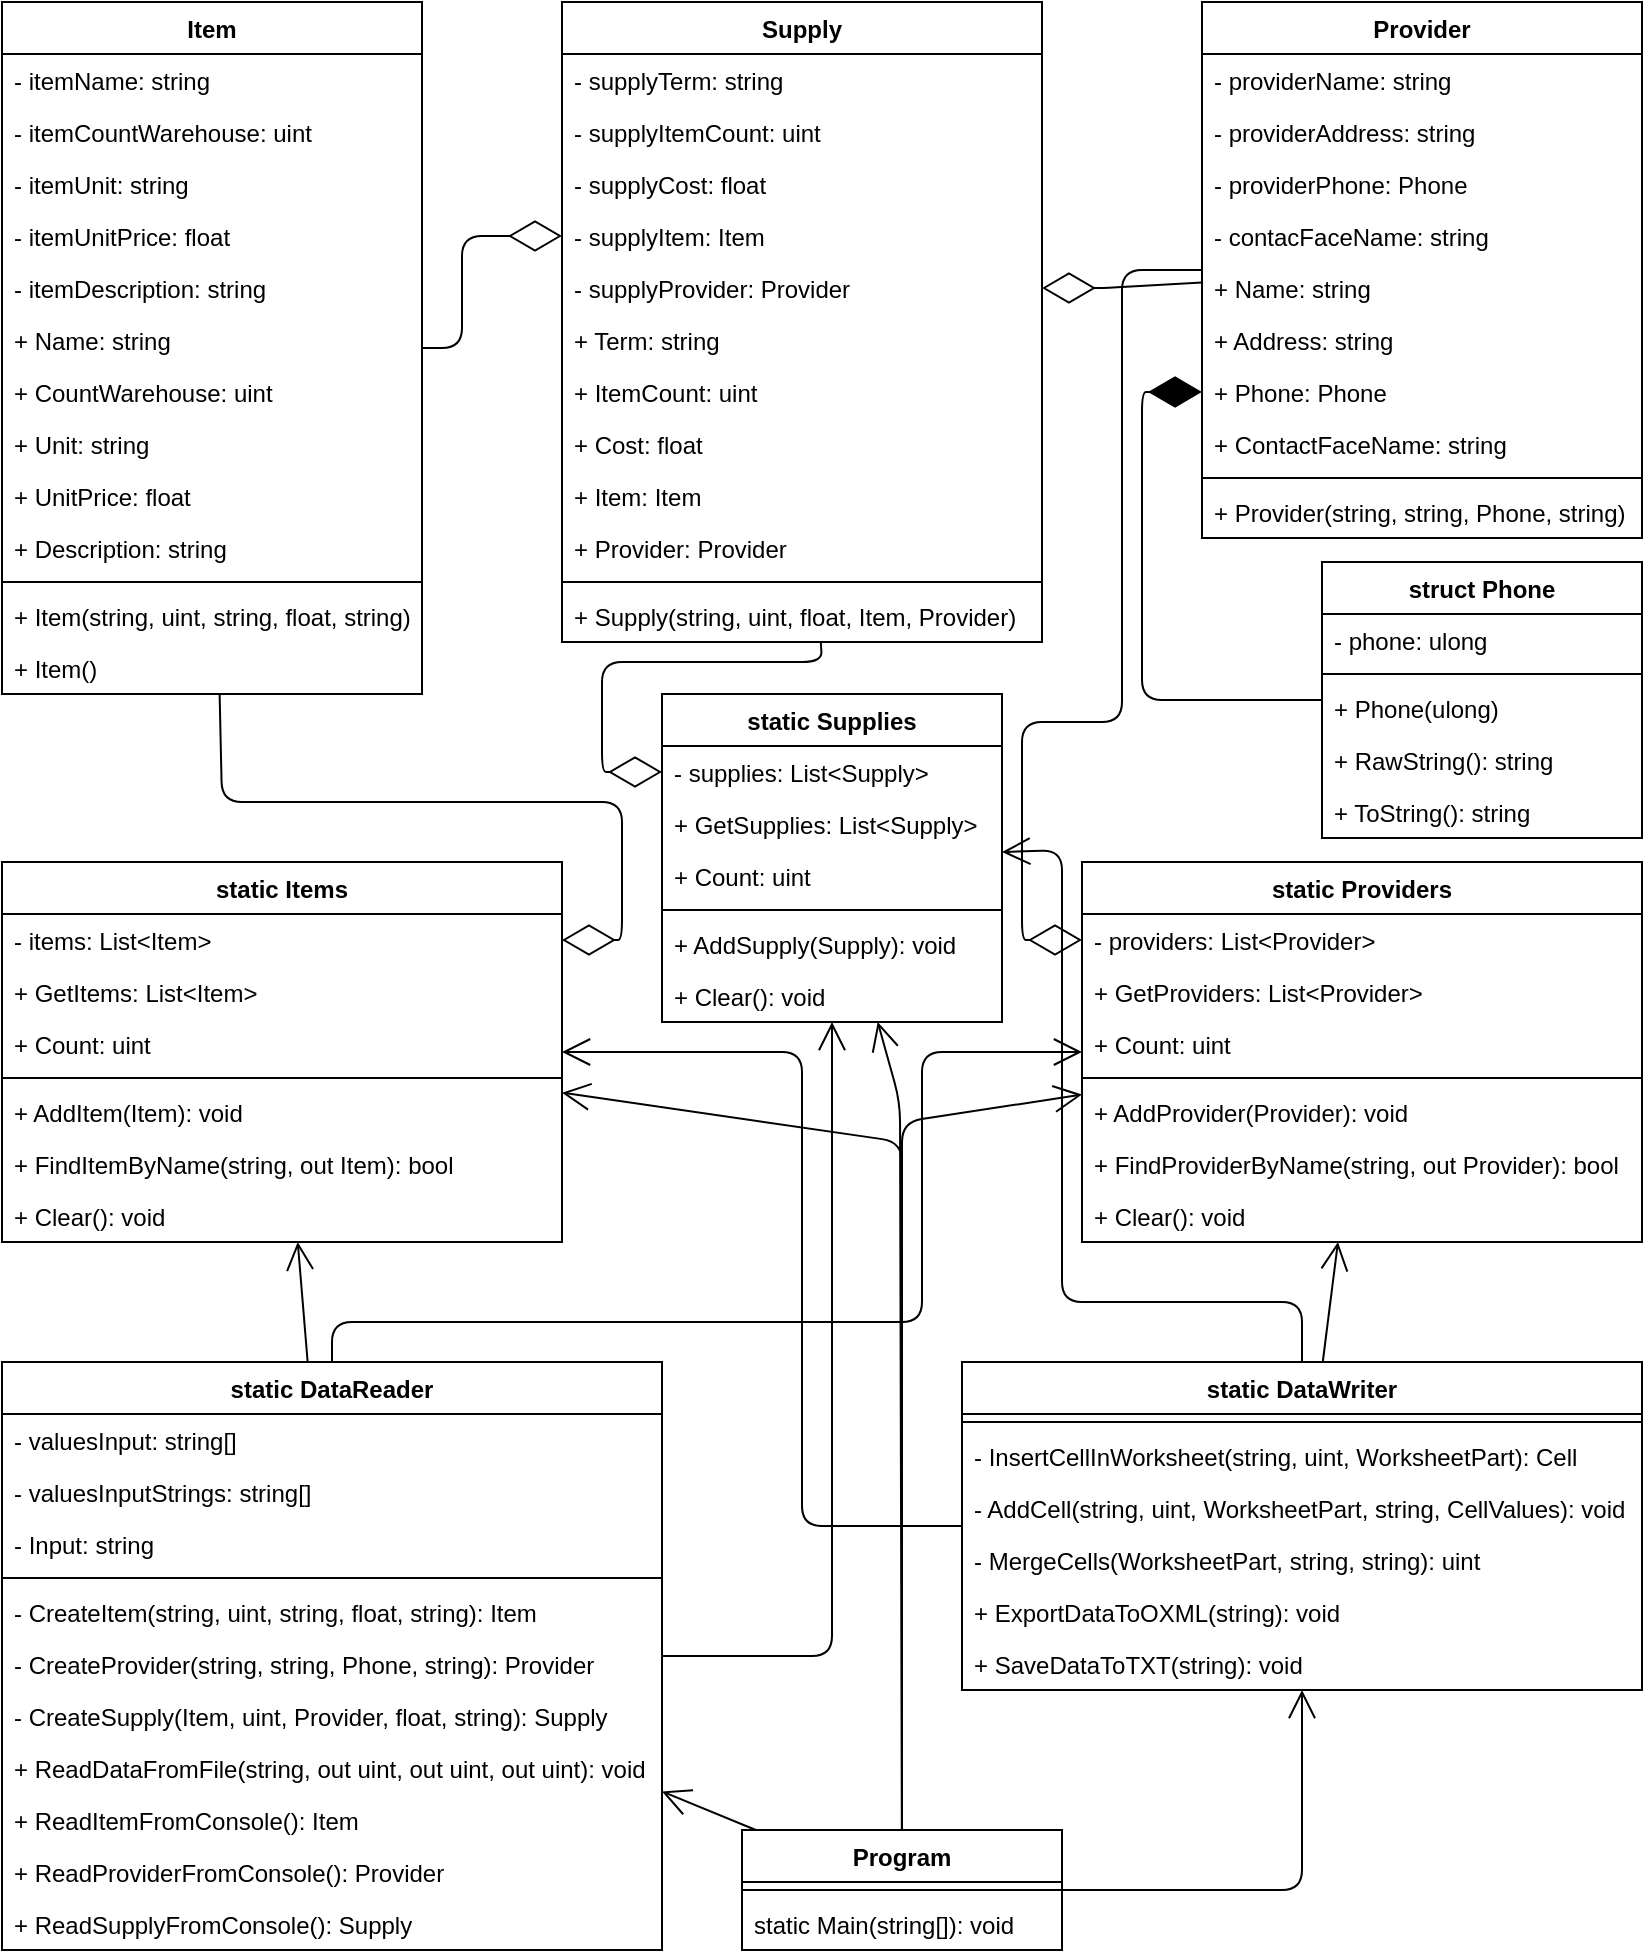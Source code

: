 <mxfile version="12.4.2" type="device" pages="1"><diagram name="Page-1" id="c4acf3e9-155e-7222-9cf6-157b1a14988f"><mxGraphModel dx="1422" dy="713" grid="1" gridSize="10" guides="1" tooltips="1" connect="1" arrows="1" fold="1" page="1" pageScale="1" pageWidth="850" pageHeight="1100" background="#ffffff" math="0" shadow="0"><root><mxCell id="0"/><mxCell id="1" parent="0"/><mxCell id="AvYLw4E3ATLnJz8BaCMg-1" value="Item" style="swimlane;fontStyle=1;align=center;verticalAlign=top;childLayout=stackLayout;horizontal=1;startSize=26;horizontalStack=0;resizeParent=1;resizeParentMax=0;resizeLast=0;collapsible=1;marginBottom=0;" vertex="1" parent="1"><mxGeometry x="20" y="20" width="210" height="346" as="geometry"/></mxCell><mxCell id="AvYLw4E3ATLnJz8BaCMg-2" value="- itemName: string" style="text;strokeColor=none;fillColor=none;align=left;verticalAlign=top;spacingLeft=4;spacingRight=4;overflow=hidden;rotatable=0;points=[[0,0.5],[1,0.5]];portConstraint=eastwest;" vertex="1" parent="AvYLw4E3ATLnJz8BaCMg-1"><mxGeometry y="26" width="210" height="26" as="geometry"/></mxCell><mxCell id="AvYLw4E3ATLnJz8BaCMg-5" value="- itemCountWarehouse: uint" style="text;strokeColor=none;fillColor=none;align=left;verticalAlign=top;spacingLeft=4;spacingRight=4;overflow=hidden;rotatable=0;points=[[0,0.5],[1,0.5]];portConstraint=eastwest;" vertex="1" parent="AvYLw4E3ATLnJz8BaCMg-1"><mxGeometry y="52" width="210" height="26" as="geometry"/></mxCell><mxCell id="AvYLw4E3ATLnJz8BaCMg-6" value="- itemUnit: string" style="text;strokeColor=none;fillColor=none;align=left;verticalAlign=top;spacingLeft=4;spacingRight=4;overflow=hidden;rotatable=0;points=[[0,0.5],[1,0.5]];portConstraint=eastwest;" vertex="1" parent="AvYLw4E3ATLnJz8BaCMg-1"><mxGeometry y="78" width="210" height="26" as="geometry"/></mxCell><mxCell id="AvYLw4E3ATLnJz8BaCMg-7" value="- itemUnitPrice: float" style="text;strokeColor=none;fillColor=none;align=left;verticalAlign=top;spacingLeft=4;spacingRight=4;overflow=hidden;rotatable=0;points=[[0,0.5],[1,0.5]];portConstraint=eastwest;" vertex="1" parent="AvYLw4E3ATLnJz8BaCMg-1"><mxGeometry y="104" width="210" height="26" as="geometry"/></mxCell><mxCell id="AvYLw4E3ATLnJz8BaCMg-8" value="- itemDescription: string" style="text;strokeColor=none;fillColor=none;align=left;verticalAlign=top;spacingLeft=4;spacingRight=4;overflow=hidden;rotatable=0;points=[[0,0.5],[1,0.5]];portConstraint=eastwest;" vertex="1" parent="AvYLw4E3ATLnJz8BaCMg-1"><mxGeometry y="130" width="210" height="26" as="geometry"/></mxCell><mxCell id="AvYLw4E3ATLnJz8BaCMg-9" value="+ Name: string" style="text;strokeColor=none;fillColor=none;align=left;verticalAlign=top;spacingLeft=4;spacingRight=4;overflow=hidden;rotatable=0;points=[[0,0.5],[1,0.5]];portConstraint=eastwest;" vertex="1" parent="AvYLw4E3ATLnJz8BaCMg-1"><mxGeometry y="156" width="210" height="26" as="geometry"/></mxCell><mxCell id="AvYLw4E3ATLnJz8BaCMg-10" value="+ CountWarehouse: uint" style="text;strokeColor=none;fillColor=none;align=left;verticalAlign=top;spacingLeft=4;spacingRight=4;overflow=hidden;rotatable=0;points=[[0,0.5],[1,0.5]];portConstraint=eastwest;" vertex="1" parent="AvYLw4E3ATLnJz8BaCMg-1"><mxGeometry y="182" width="210" height="26" as="geometry"/></mxCell><mxCell id="AvYLw4E3ATLnJz8BaCMg-11" value="+ Unit: string" style="text;strokeColor=none;fillColor=none;align=left;verticalAlign=top;spacingLeft=4;spacingRight=4;overflow=hidden;rotatable=0;points=[[0,0.5],[1,0.5]];portConstraint=eastwest;" vertex="1" parent="AvYLw4E3ATLnJz8BaCMg-1"><mxGeometry y="208" width="210" height="26" as="geometry"/></mxCell><mxCell id="AvYLw4E3ATLnJz8BaCMg-12" value="+ UnitPrice: float" style="text;strokeColor=none;fillColor=none;align=left;verticalAlign=top;spacingLeft=4;spacingRight=4;overflow=hidden;rotatable=0;points=[[0,0.5],[1,0.5]];portConstraint=eastwest;" vertex="1" parent="AvYLw4E3ATLnJz8BaCMg-1"><mxGeometry y="234" width="210" height="26" as="geometry"/></mxCell><mxCell id="AvYLw4E3ATLnJz8BaCMg-13" value="+ Description: string" style="text;strokeColor=none;fillColor=none;align=left;verticalAlign=top;spacingLeft=4;spacingRight=4;overflow=hidden;rotatable=0;points=[[0,0.5],[1,0.5]];portConstraint=eastwest;" vertex="1" parent="AvYLw4E3ATLnJz8BaCMg-1"><mxGeometry y="260" width="210" height="26" as="geometry"/></mxCell><mxCell id="AvYLw4E3ATLnJz8BaCMg-3" value="" style="line;strokeWidth=1;fillColor=none;align=left;verticalAlign=middle;spacingTop=-1;spacingLeft=3;spacingRight=3;rotatable=0;labelPosition=right;points=[];portConstraint=eastwest;" vertex="1" parent="AvYLw4E3ATLnJz8BaCMg-1"><mxGeometry y="286" width="210" height="8" as="geometry"/></mxCell><mxCell id="AvYLw4E3ATLnJz8BaCMg-4" value="+ Item(string, uint, string, float, string)" style="text;strokeColor=none;fillColor=none;align=left;verticalAlign=top;spacingLeft=4;spacingRight=4;overflow=hidden;rotatable=0;points=[[0,0.5],[1,0.5]];portConstraint=eastwest;" vertex="1" parent="AvYLw4E3ATLnJz8BaCMg-1"><mxGeometry y="294" width="210" height="26" as="geometry"/></mxCell><mxCell id="AvYLw4E3ATLnJz8BaCMg-14" value="+ Item()" style="text;strokeColor=none;fillColor=none;align=left;verticalAlign=top;spacingLeft=4;spacingRight=4;overflow=hidden;rotatable=0;points=[[0,0.5],[1,0.5]];portConstraint=eastwest;" vertex="1" parent="AvYLw4E3ATLnJz8BaCMg-1"><mxGeometry y="320" width="210" height="26" as="geometry"/></mxCell><mxCell id="AvYLw4E3ATLnJz8BaCMg-15" value="Provider" style="swimlane;fontStyle=1;align=center;verticalAlign=top;childLayout=stackLayout;horizontal=1;startSize=26;horizontalStack=0;resizeParent=1;resizeParentMax=0;resizeLast=0;collapsible=1;marginBottom=0;" vertex="1" parent="1"><mxGeometry x="620" y="20" width="220" height="268" as="geometry"/></mxCell><mxCell id="AvYLw4E3ATLnJz8BaCMg-16" value="- providerName: string" style="text;strokeColor=none;fillColor=none;align=left;verticalAlign=top;spacingLeft=4;spacingRight=4;overflow=hidden;rotatable=0;points=[[0,0.5],[1,0.5]];portConstraint=eastwest;" vertex="1" parent="AvYLw4E3ATLnJz8BaCMg-15"><mxGeometry y="26" width="220" height="26" as="geometry"/></mxCell><mxCell id="AvYLw4E3ATLnJz8BaCMg-19" value="- providerAddress: string" style="text;strokeColor=none;fillColor=none;align=left;verticalAlign=top;spacingLeft=4;spacingRight=4;overflow=hidden;rotatable=0;points=[[0,0.5],[1,0.5]];portConstraint=eastwest;" vertex="1" parent="AvYLw4E3ATLnJz8BaCMg-15"><mxGeometry y="52" width="220" height="26" as="geometry"/></mxCell><mxCell id="AvYLw4E3ATLnJz8BaCMg-20" value="- providerPhone: Phone" style="text;strokeColor=none;fillColor=none;align=left;verticalAlign=top;spacingLeft=4;spacingRight=4;overflow=hidden;rotatable=0;points=[[0,0.5],[1,0.5]];portConstraint=eastwest;" vertex="1" parent="AvYLw4E3ATLnJz8BaCMg-15"><mxGeometry y="78" width="220" height="26" as="geometry"/></mxCell><mxCell id="AvYLw4E3ATLnJz8BaCMg-21" value="- contacFaceName: string" style="text;strokeColor=none;fillColor=none;align=left;verticalAlign=top;spacingLeft=4;spacingRight=4;overflow=hidden;rotatable=0;points=[[0,0.5],[1,0.5]];portConstraint=eastwest;" vertex="1" parent="AvYLw4E3ATLnJz8BaCMg-15"><mxGeometry y="104" width="220" height="26" as="geometry"/></mxCell><mxCell id="AvYLw4E3ATLnJz8BaCMg-22" value="+ Name: string" style="text;strokeColor=none;fillColor=none;align=left;verticalAlign=top;spacingLeft=4;spacingRight=4;overflow=hidden;rotatable=0;points=[[0,0.5],[1,0.5]];portConstraint=eastwest;" vertex="1" parent="AvYLw4E3ATLnJz8BaCMg-15"><mxGeometry y="130" width="220" height="26" as="geometry"/></mxCell><mxCell id="AvYLw4E3ATLnJz8BaCMg-23" value="+ Address: string" style="text;strokeColor=none;fillColor=none;align=left;verticalAlign=top;spacingLeft=4;spacingRight=4;overflow=hidden;rotatable=0;points=[[0,0.5],[1,0.5]];portConstraint=eastwest;" vertex="1" parent="AvYLw4E3ATLnJz8BaCMg-15"><mxGeometry y="156" width="220" height="26" as="geometry"/></mxCell><mxCell id="AvYLw4E3ATLnJz8BaCMg-24" value="+ Phone: Phone" style="text;strokeColor=none;fillColor=none;align=left;verticalAlign=top;spacingLeft=4;spacingRight=4;overflow=hidden;rotatable=0;points=[[0,0.5],[1,0.5]];portConstraint=eastwest;" vertex="1" parent="AvYLw4E3ATLnJz8BaCMg-15"><mxGeometry y="182" width="220" height="26" as="geometry"/></mxCell><mxCell id="AvYLw4E3ATLnJz8BaCMg-25" value="+ ContactFaceName: string" style="text;strokeColor=none;fillColor=none;align=left;verticalAlign=top;spacingLeft=4;spacingRight=4;overflow=hidden;rotatable=0;points=[[0,0.5],[1,0.5]];portConstraint=eastwest;" vertex="1" parent="AvYLw4E3ATLnJz8BaCMg-15"><mxGeometry y="208" width="220" height="26" as="geometry"/></mxCell><mxCell id="AvYLw4E3ATLnJz8BaCMg-17" value="" style="line;strokeWidth=1;fillColor=none;align=left;verticalAlign=middle;spacingTop=-1;spacingLeft=3;spacingRight=3;rotatable=0;labelPosition=right;points=[];portConstraint=eastwest;" vertex="1" parent="AvYLw4E3ATLnJz8BaCMg-15"><mxGeometry y="234" width="220" height="8" as="geometry"/></mxCell><mxCell id="AvYLw4E3ATLnJz8BaCMg-18" value="+ Provider(string, string, Phone, string)" style="text;strokeColor=none;fillColor=none;align=left;verticalAlign=top;spacingLeft=4;spacingRight=4;overflow=hidden;rotatable=0;points=[[0,0.5],[1,0.5]];portConstraint=eastwest;" vertex="1" parent="AvYLw4E3ATLnJz8BaCMg-15"><mxGeometry y="242" width="220" height="26" as="geometry"/></mxCell><mxCell id="AvYLw4E3ATLnJz8BaCMg-26" value="Supply" style="swimlane;fontStyle=1;align=center;verticalAlign=top;childLayout=stackLayout;horizontal=1;startSize=26;horizontalStack=0;resizeParent=1;resizeParentMax=0;resizeLast=0;collapsible=1;marginBottom=0;" vertex="1" parent="1"><mxGeometry x="300" y="20" width="240" height="320" as="geometry"><mxRectangle x="300" y="20" width="70" height="26" as="alternateBounds"/></mxGeometry></mxCell><mxCell id="AvYLw4E3ATLnJz8BaCMg-27" value="- supplyTerm: string" style="text;strokeColor=none;fillColor=none;align=left;verticalAlign=top;spacingLeft=4;spacingRight=4;overflow=hidden;rotatable=0;points=[[0,0.5],[1,0.5]];portConstraint=eastwest;" vertex="1" parent="AvYLw4E3ATLnJz8BaCMg-26"><mxGeometry y="26" width="240" height="26" as="geometry"/></mxCell><mxCell id="AvYLw4E3ATLnJz8BaCMg-30" value="- supplyItemCount: uint" style="text;strokeColor=none;fillColor=none;align=left;verticalAlign=top;spacingLeft=4;spacingRight=4;overflow=hidden;rotatable=0;points=[[0,0.5],[1,0.5]];portConstraint=eastwest;" vertex="1" parent="AvYLw4E3ATLnJz8BaCMg-26"><mxGeometry y="52" width="240" height="26" as="geometry"/></mxCell><mxCell id="AvYLw4E3ATLnJz8BaCMg-31" value="- supplyCost: float" style="text;strokeColor=none;fillColor=none;align=left;verticalAlign=top;spacingLeft=4;spacingRight=4;overflow=hidden;rotatable=0;points=[[0,0.5],[1,0.5]];portConstraint=eastwest;" vertex="1" parent="AvYLw4E3ATLnJz8BaCMg-26"><mxGeometry y="78" width="240" height="26" as="geometry"/></mxCell><mxCell id="AvYLw4E3ATLnJz8BaCMg-32" value="- supplyItem: Item" style="text;strokeColor=none;fillColor=none;align=left;verticalAlign=top;spacingLeft=4;spacingRight=4;overflow=hidden;rotatable=0;points=[[0,0.5],[1,0.5]];portConstraint=eastwest;" vertex="1" parent="AvYLw4E3ATLnJz8BaCMg-26"><mxGeometry y="104" width="240" height="26" as="geometry"/></mxCell><mxCell id="AvYLw4E3ATLnJz8BaCMg-33" value="- supplyProvider: Provider" style="text;strokeColor=none;fillColor=none;align=left;verticalAlign=top;spacingLeft=4;spacingRight=4;overflow=hidden;rotatable=0;points=[[0,0.5],[1,0.5]];portConstraint=eastwest;" vertex="1" parent="AvYLw4E3ATLnJz8BaCMg-26"><mxGeometry y="130" width="240" height="26" as="geometry"/></mxCell><mxCell id="AvYLw4E3ATLnJz8BaCMg-34" value="+ Term: string" style="text;strokeColor=none;fillColor=none;align=left;verticalAlign=top;spacingLeft=4;spacingRight=4;overflow=hidden;rotatable=0;points=[[0,0.5],[1,0.5]];portConstraint=eastwest;" vertex="1" parent="AvYLw4E3ATLnJz8BaCMg-26"><mxGeometry y="156" width="240" height="26" as="geometry"/></mxCell><mxCell id="AvYLw4E3ATLnJz8BaCMg-35" value="+ ItemCount: uint" style="text;strokeColor=none;fillColor=none;align=left;verticalAlign=top;spacingLeft=4;spacingRight=4;overflow=hidden;rotatable=0;points=[[0,0.5],[1,0.5]];portConstraint=eastwest;" vertex="1" parent="AvYLw4E3ATLnJz8BaCMg-26"><mxGeometry y="182" width="240" height="26" as="geometry"/></mxCell><mxCell id="AvYLw4E3ATLnJz8BaCMg-36" value="+ Cost: float" style="text;strokeColor=none;fillColor=none;align=left;verticalAlign=top;spacingLeft=4;spacingRight=4;overflow=hidden;rotatable=0;points=[[0,0.5],[1,0.5]];portConstraint=eastwest;" vertex="1" parent="AvYLw4E3ATLnJz8BaCMg-26"><mxGeometry y="208" width="240" height="26" as="geometry"/></mxCell><mxCell id="AvYLw4E3ATLnJz8BaCMg-37" value="+ Item: Item" style="text;strokeColor=none;fillColor=none;align=left;verticalAlign=top;spacingLeft=4;spacingRight=4;overflow=hidden;rotatable=0;points=[[0,0.5],[1,0.5]];portConstraint=eastwest;" vertex="1" parent="AvYLw4E3ATLnJz8BaCMg-26"><mxGeometry y="234" width="240" height="26" as="geometry"/></mxCell><mxCell id="AvYLw4E3ATLnJz8BaCMg-38" value="+ Provider: Provider" style="text;strokeColor=none;fillColor=none;align=left;verticalAlign=top;spacingLeft=4;spacingRight=4;overflow=hidden;rotatable=0;points=[[0,0.5],[1,0.5]];portConstraint=eastwest;" vertex="1" parent="AvYLw4E3ATLnJz8BaCMg-26"><mxGeometry y="260" width="240" height="26" as="geometry"/></mxCell><mxCell id="AvYLw4E3ATLnJz8BaCMg-28" value="" style="line;strokeWidth=1;fillColor=none;align=left;verticalAlign=middle;spacingTop=-1;spacingLeft=3;spacingRight=3;rotatable=0;labelPosition=right;points=[];portConstraint=eastwest;" vertex="1" parent="AvYLw4E3ATLnJz8BaCMg-26"><mxGeometry y="286" width="240" height="8" as="geometry"/></mxCell><mxCell id="AvYLw4E3ATLnJz8BaCMg-29" value="+ Supply(string, uint, float, Item, Provider)" style="text;strokeColor=none;fillColor=none;align=left;verticalAlign=top;spacingLeft=4;spacingRight=4;overflow=hidden;rotatable=0;points=[[0,0.5],[1,0.5]];portConstraint=eastwest;" vertex="1" parent="AvYLw4E3ATLnJz8BaCMg-26"><mxGeometry y="294" width="240" height="26" as="geometry"/></mxCell><mxCell id="AvYLw4E3ATLnJz8BaCMg-43" value="struct Phone" style="swimlane;fontStyle=1;align=center;verticalAlign=top;childLayout=stackLayout;horizontal=1;startSize=26;horizontalStack=0;resizeParent=1;resizeParentMax=0;resizeLast=0;collapsible=1;marginBottom=0;" vertex="1" parent="1"><mxGeometry x="680" y="300" width="160" height="138" as="geometry"><mxRectangle x="620" y="340" width="110" height="26" as="alternateBounds"/></mxGeometry></mxCell><mxCell id="AvYLw4E3ATLnJz8BaCMg-44" value="- phone: ulong" style="text;strokeColor=none;fillColor=none;align=left;verticalAlign=top;spacingLeft=4;spacingRight=4;overflow=hidden;rotatable=0;points=[[0,0.5],[1,0.5]];portConstraint=eastwest;" vertex="1" parent="AvYLw4E3ATLnJz8BaCMg-43"><mxGeometry y="26" width="160" height="26" as="geometry"/></mxCell><mxCell id="AvYLw4E3ATLnJz8BaCMg-45" value="" style="line;strokeWidth=1;fillColor=none;align=left;verticalAlign=middle;spacingTop=-1;spacingLeft=3;spacingRight=3;rotatable=0;labelPosition=right;points=[];portConstraint=eastwest;" vertex="1" parent="AvYLw4E3ATLnJz8BaCMg-43"><mxGeometry y="52" width="160" height="8" as="geometry"/></mxCell><mxCell id="AvYLw4E3ATLnJz8BaCMg-46" value="+ Phone(ulong)" style="text;strokeColor=none;fillColor=none;align=left;verticalAlign=top;spacingLeft=4;spacingRight=4;overflow=hidden;rotatable=0;points=[[0,0.5],[1,0.5]];portConstraint=eastwest;" vertex="1" parent="AvYLw4E3ATLnJz8BaCMg-43"><mxGeometry y="60" width="160" height="26" as="geometry"/></mxCell><mxCell id="AvYLw4E3ATLnJz8BaCMg-47" value="+ RawString(): string" style="text;strokeColor=none;fillColor=none;align=left;verticalAlign=top;spacingLeft=4;spacingRight=4;overflow=hidden;rotatable=0;points=[[0,0.5],[1,0.5]];portConstraint=eastwest;" vertex="1" parent="AvYLw4E3ATLnJz8BaCMg-43"><mxGeometry y="86" width="160" height="26" as="geometry"/></mxCell><mxCell id="AvYLw4E3ATLnJz8BaCMg-48" value="+ ToString(): string" style="text;strokeColor=none;fillColor=none;align=left;verticalAlign=top;spacingLeft=4;spacingRight=4;overflow=hidden;rotatable=0;points=[[0,0.5],[1,0.5]];portConstraint=eastwest;" vertex="1" parent="AvYLw4E3ATLnJz8BaCMg-43"><mxGeometry y="112" width="160" height="26" as="geometry"/></mxCell><mxCell id="AvYLw4E3ATLnJz8BaCMg-49" value="" style="endArrow=diamondThin;endFill=1;endSize=24;html=1;entryX=0;entryY=0.5;entryDx=0;entryDy=0;" edge="1" parent="1" source="AvYLw4E3ATLnJz8BaCMg-43" target="AvYLw4E3ATLnJz8BaCMg-24"><mxGeometry width="160" relative="1" as="geometry"><mxPoint x="510" y="440" as="sourcePoint"/><mxPoint x="150" y="520" as="targetPoint"/><Array as="points"><mxPoint x="590" y="369"/><mxPoint x="590" y="215"/></Array></mxGeometry></mxCell><mxCell id="AvYLw4E3ATLnJz8BaCMg-50" value="" style="endArrow=diamondThin;endFill=0;endSize=24;html=1;entryX=1;entryY=0.5;entryDx=0;entryDy=0;" edge="1" parent="1" source="AvYLw4E3ATLnJz8BaCMg-15" target="AvYLw4E3ATLnJz8BaCMg-33"><mxGeometry width="160" relative="1" as="geometry"><mxPoint x="20" y="500" as="sourcePoint"/><mxPoint x="180" y="500" as="targetPoint"/><Array as="points"><mxPoint x="570" y="163"/></Array></mxGeometry></mxCell><mxCell id="AvYLw4E3ATLnJz8BaCMg-51" value="" style="endArrow=diamondThin;endFill=0;endSize=24;html=1;entryX=0;entryY=0.5;entryDx=0;entryDy=0;" edge="1" parent="1" source="AvYLw4E3ATLnJz8BaCMg-1" target="AvYLw4E3ATLnJz8BaCMg-32"><mxGeometry width="160" relative="1" as="geometry"><mxPoint x="20" y="500" as="sourcePoint"/><mxPoint x="180" y="500" as="targetPoint"/><Array as="points"><mxPoint x="250" y="193"/><mxPoint x="250" y="137"/></Array></mxGeometry></mxCell><mxCell id="AvYLw4E3ATLnJz8BaCMg-52" value="static Supplies" style="swimlane;fontStyle=1;align=center;verticalAlign=top;childLayout=stackLayout;horizontal=1;startSize=26;horizontalStack=0;resizeParent=1;resizeParentMax=0;resizeLast=0;collapsible=1;marginBottom=0;" vertex="1" parent="1"><mxGeometry x="350" y="366" width="170" height="164" as="geometry"/></mxCell><mxCell id="AvYLw4E3ATLnJz8BaCMg-53" value="- supplies: List&lt;Supply&gt;" style="text;strokeColor=none;fillColor=none;align=left;verticalAlign=top;spacingLeft=4;spacingRight=4;overflow=hidden;rotatable=0;points=[[0,0.5],[1,0.5]];portConstraint=eastwest;" vertex="1" parent="AvYLw4E3ATLnJz8BaCMg-52"><mxGeometry y="26" width="170" height="26" as="geometry"/></mxCell><mxCell id="AvYLw4E3ATLnJz8BaCMg-56" value="+ GetSupplies: List&lt;Supply&gt;" style="text;strokeColor=none;fillColor=none;align=left;verticalAlign=top;spacingLeft=4;spacingRight=4;overflow=hidden;rotatable=0;points=[[0,0.5],[1,0.5]];portConstraint=eastwest;" vertex="1" parent="AvYLw4E3ATLnJz8BaCMg-52"><mxGeometry y="52" width="170" height="26" as="geometry"/></mxCell><mxCell id="AvYLw4E3ATLnJz8BaCMg-57" value="+ Count: uint" style="text;strokeColor=none;fillColor=none;align=left;verticalAlign=top;spacingLeft=4;spacingRight=4;overflow=hidden;rotatable=0;points=[[0,0.5],[1,0.5]];portConstraint=eastwest;" vertex="1" parent="AvYLw4E3ATLnJz8BaCMg-52"><mxGeometry y="78" width="170" height="26" as="geometry"/></mxCell><mxCell id="AvYLw4E3ATLnJz8BaCMg-54" value="" style="line;strokeWidth=1;fillColor=none;align=left;verticalAlign=middle;spacingTop=-1;spacingLeft=3;spacingRight=3;rotatable=0;labelPosition=right;points=[];portConstraint=eastwest;" vertex="1" parent="AvYLw4E3ATLnJz8BaCMg-52"><mxGeometry y="104" width="170" height="8" as="geometry"/></mxCell><mxCell id="AvYLw4E3ATLnJz8BaCMg-55" value="+ AddSupply(Supply): void" style="text;strokeColor=none;fillColor=none;align=left;verticalAlign=top;spacingLeft=4;spacingRight=4;overflow=hidden;rotatable=0;points=[[0,0.5],[1,0.5]];portConstraint=eastwest;" vertex="1" parent="AvYLw4E3ATLnJz8BaCMg-52"><mxGeometry y="112" width="170" height="26" as="geometry"/></mxCell><mxCell id="AvYLw4E3ATLnJz8BaCMg-58" value="+ Clear(): void" style="text;strokeColor=none;fillColor=none;align=left;verticalAlign=top;spacingLeft=4;spacingRight=4;overflow=hidden;rotatable=0;points=[[0,0.5],[1,0.5]];portConstraint=eastwest;" vertex="1" parent="AvYLw4E3ATLnJz8BaCMg-52"><mxGeometry y="138" width="170" height="26" as="geometry"/></mxCell><mxCell id="AvYLw4E3ATLnJz8BaCMg-59" value="" style="endArrow=diamondThin;endFill=0;endSize=24;html=1;entryX=0;entryY=0.5;entryDx=0;entryDy=0;" edge="1" parent="1" source="AvYLw4E3ATLnJz8BaCMg-26" target="AvYLw4E3ATLnJz8BaCMg-53"><mxGeometry width="160" relative="1" as="geometry"><mxPoint x="20" y="610" as="sourcePoint"/><mxPoint x="180" y="610" as="targetPoint"/><Array as="points"><mxPoint x="430" y="350"/><mxPoint x="320" y="350"/><mxPoint x="320" y="405"/></Array></mxGeometry></mxCell><mxCell id="AvYLw4E3ATLnJz8BaCMg-60" value="static Providers" style="swimlane;fontStyle=1;align=center;verticalAlign=top;childLayout=stackLayout;horizontal=1;startSize=26;horizontalStack=0;resizeParent=1;resizeParentMax=0;resizeLast=0;collapsible=1;marginBottom=0;" vertex="1" parent="1"><mxGeometry x="560" y="450" width="280" height="190" as="geometry"/></mxCell><mxCell id="AvYLw4E3ATLnJz8BaCMg-61" value="- providers: List&lt;Provider&gt;" style="text;strokeColor=none;fillColor=none;align=left;verticalAlign=top;spacingLeft=4;spacingRight=4;overflow=hidden;rotatable=0;points=[[0,0.5],[1,0.5]];portConstraint=eastwest;" vertex="1" parent="AvYLw4E3ATLnJz8BaCMg-60"><mxGeometry y="26" width="280" height="26" as="geometry"/></mxCell><mxCell id="AvYLw4E3ATLnJz8BaCMg-62" value="+ GetProviders: List&lt;Provider&gt;" style="text;strokeColor=none;fillColor=none;align=left;verticalAlign=top;spacingLeft=4;spacingRight=4;overflow=hidden;rotatable=0;points=[[0,0.5],[1,0.5]];portConstraint=eastwest;" vertex="1" parent="AvYLw4E3ATLnJz8BaCMg-60"><mxGeometry y="52" width="280" height="26" as="geometry"/></mxCell><mxCell id="AvYLw4E3ATLnJz8BaCMg-63" value="+ Count: uint" style="text;strokeColor=none;fillColor=none;align=left;verticalAlign=top;spacingLeft=4;spacingRight=4;overflow=hidden;rotatable=0;points=[[0,0.5],[1,0.5]];portConstraint=eastwest;" vertex="1" parent="AvYLw4E3ATLnJz8BaCMg-60"><mxGeometry y="78" width="280" height="26" as="geometry"/></mxCell><mxCell id="AvYLw4E3ATLnJz8BaCMg-64" value="" style="line;strokeWidth=1;fillColor=none;align=left;verticalAlign=middle;spacingTop=-1;spacingLeft=3;spacingRight=3;rotatable=0;labelPosition=right;points=[];portConstraint=eastwest;" vertex="1" parent="AvYLw4E3ATLnJz8BaCMg-60"><mxGeometry y="104" width="280" height="8" as="geometry"/></mxCell><mxCell id="AvYLw4E3ATLnJz8BaCMg-65" value="+ AddProvider(Provider): void" style="text;strokeColor=none;fillColor=none;align=left;verticalAlign=top;spacingLeft=4;spacingRight=4;overflow=hidden;rotatable=0;points=[[0,0.5],[1,0.5]];portConstraint=eastwest;" vertex="1" parent="AvYLw4E3ATLnJz8BaCMg-60"><mxGeometry y="112" width="280" height="26" as="geometry"/></mxCell><mxCell id="AvYLw4E3ATLnJz8BaCMg-67" value="+ FindProviderByName(string, out Provider): bool" style="text;strokeColor=none;fillColor=none;align=left;verticalAlign=top;spacingLeft=4;spacingRight=4;overflow=hidden;rotatable=0;points=[[0,0.5],[1,0.5]];portConstraint=eastwest;" vertex="1" parent="AvYLw4E3ATLnJz8BaCMg-60"><mxGeometry y="138" width="280" height="26" as="geometry"/></mxCell><mxCell id="AvYLw4E3ATLnJz8BaCMg-66" value="+ Clear(): void" style="text;strokeColor=none;fillColor=none;align=left;verticalAlign=top;spacingLeft=4;spacingRight=4;overflow=hidden;rotatable=0;points=[[0,0.5],[1,0.5]];portConstraint=eastwest;" vertex="1" parent="AvYLw4E3ATLnJz8BaCMg-60"><mxGeometry y="164" width="280" height="26" as="geometry"/></mxCell><mxCell id="AvYLw4E3ATLnJz8BaCMg-68" value="" style="endArrow=diamondThin;endFill=0;endSize=24;html=1;entryX=0;entryY=0.5;entryDx=0;entryDy=0;" edge="1" parent="1" source="AvYLw4E3ATLnJz8BaCMg-15" target="AvYLw4E3ATLnJz8BaCMg-61"><mxGeometry width="160" relative="1" as="geometry"><mxPoint x="20" y="660" as="sourcePoint"/><mxPoint x="180" y="660" as="targetPoint"/><Array as="points"><mxPoint x="580" y="154"/><mxPoint x="580" y="380"/><mxPoint x="530" y="380"/><mxPoint x="530" y="489"/></Array></mxGeometry></mxCell><mxCell id="AvYLw4E3ATLnJz8BaCMg-69" value="static Items" style="swimlane;fontStyle=1;align=center;verticalAlign=top;childLayout=stackLayout;horizontal=1;startSize=26;horizontalStack=0;resizeParent=1;resizeParentMax=0;resizeLast=0;collapsible=1;marginBottom=0;" vertex="1" parent="1"><mxGeometry x="20" y="450" width="280" height="190" as="geometry"/></mxCell><mxCell id="AvYLw4E3ATLnJz8BaCMg-70" value="- items: List&lt;Item&gt;" style="text;strokeColor=none;fillColor=none;align=left;verticalAlign=top;spacingLeft=4;spacingRight=4;overflow=hidden;rotatable=0;points=[[0,0.5],[1,0.5]];portConstraint=eastwest;" vertex="1" parent="AvYLw4E3ATLnJz8BaCMg-69"><mxGeometry y="26" width="280" height="26" as="geometry"/></mxCell><mxCell id="AvYLw4E3ATLnJz8BaCMg-71" value="+ GetItems: List&lt;Item&gt;" style="text;strokeColor=none;fillColor=none;align=left;verticalAlign=top;spacingLeft=4;spacingRight=4;overflow=hidden;rotatable=0;points=[[0,0.5],[1,0.5]];portConstraint=eastwest;" vertex="1" parent="AvYLw4E3ATLnJz8BaCMg-69"><mxGeometry y="52" width="280" height="26" as="geometry"/></mxCell><mxCell id="AvYLw4E3ATLnJz8BaCMg-72" value="+ Count: uint" style="text;strokeColor=none;fillColor=none;align=left;verticalAlign=top;spacingLeft=4;spacingRight=4;overflow=hidden;rotatable=0;points=[[0,0.5],[1,0.5]];portConstraint=eastwest;" vertex="1" parent="AvYLw4E3ATLnJz8BaCMg-69"><mxGeometry y="78" width="280" height="26" as="geometry"/></mxCell><mxCell id="AvYLw4E3ATLnJz8BaCMg-73" value="" style="line;strokeWidth=1;fillColor=none;align=left;verticalAlign=middle;spacingTop=-1;spacingLeft=3;spacingRight=3;rotatable=0;labelPosition=right;points=[];portConstraint=eastwest;" vertex="1" parent="AvYLw4E3ATLnJz8BaCMg-69"><mxGeometry y="104" width="280" height="8" as="geometry"/></mxCell><mxCell id="AvYLw4E3ATLnJz8BaCMg-74" value="+ AddItem(Item): void" style="text;strokeColor=none;fillColor=none;align=left;verticalAlign=top;spacingLeft=4;spacingRight=4;overflow=hidden;rotatable=0;points=[[0,0.5],[1,0.5]];portConstraint=eastwest;" vertex="1" parent="AvYLw4E3ATLnJz8BaCMg-69"><mxGeometry y="112" width="280" height="26" as="geometry"/></mxCell><mxCell id="AvYLw4E3ATLnJz8BaCMg-75" value="+ FindItemByName(string, out Item): bool" style="text;strokeColor=none;fillColor=none;align=left;verticalAlign=top;spacingLeft=4;spacingRight=4;overflow=hidden;rotatable=0;points=[[0,0.5],[1,0.5]];portConstraint=eastwest;" vertex="1" parent="AvYLw4E3ATLnJz8BaCMg-69"><mxGeometry y="138" width="280" height="26" as="geometry"/></mxCell><mxCell id="AvYLw4E3ATLnJz8BaCMg-76" value="+ Clear(): void" style="text;strokeColor=none;fillColor=none;align=left;verticalAlign=top;spacingLeft=4;spacingRight=4;overflow=hidden;rotatable=0;points=[[0,0.5],[1,0.5]];portConstraint=eastwest;" vertex="1" parent="AvYLw4E3ATLnJz8BaCMg-69"><mxGeometry y="164" width="280" height="26" as="geometry"/></mxCell><mxCell id="AvYLw4E3ATLnJz8BaCMg-77" value="" style="endArrow=diamondThin;endFill=0;endSize=24;html=1;entryX=1;entryY=0.5;entryDx=0;entryDy=0;" edge="1" parent="1" source="AvYLw4E3ATLnJz8BaCMg-1" target="AvYLw4E3ATLnJz8BaCMg-70"><mxGeometry width="160" relative="1" as="geometry"><mxPoint x="10" y="660" as="sourcePoint"/><mxPoint x="170" y="660" as="targetPoint"/><Array as="points"><mxPoint x="130" y="420"/><mxPoint x="330" y="420"/><mxPoint x="330" y="489"/></Array></mxGeometry></mxCell><mxCell id="AvYLw4E3ATLnJz8BaCMg-82" value="static DataReader" style="swimlane;fontStyle=1;align=center;verticalAlign=top;childLayout=stackLayout;horizontal=1;startSize=26;horizontalStack=0;resizeParent=1;resizeParentMax=0;resizeLast=0;collapsible=1;marginBottom=0;" vertex="1" parent="1"><mxGeometry x="20" y="700" width="330" height="294" as="geometry"/></mxCell><mxCell id="AvYLw4E3ATLnJz8BaCMg-83" value="- valuesInput: string[]" style="text;strokeColor=none;fillColor=none;align=left;verticalAlign=top;spacingLeft=4;spacingRight=4;overflow=hidden;rotatable=0;points=[[0,0.5],[1,0.5]];portConstraint=eastwest;" vertex="1" parent="AvYLw4E3ATLnJz8BaCMg-82"><mxGeometry y="26" width="330" height="26" as="geometry"/></mxCell><mxCell id="AvYLw4E3ATLnJz8BaCMg-86" value="- valuesInputStrings: string[]" style="text;strokeColor=none;fillColor=none;align=left;verticalAlign=top;spacingLeft=4;spacingRight=4;overflow=hidden;rotatable=0;points=[[0,0.5],[1,0.5]];portConstraint=eastwest;" vertex="1" parent="AvYLw4E3ATLnJz8BaCMg-82"><mxGeometry y="52" width="330" height="26" as="geometry"/></mxCell><mxCell id="AvYLw4E3ATLnJz8BaCMg-87" value="- Input: string" style="text;strokeColor=none;fillColor=none;align=left;verticalAlign=top;spacingLeft=4;spacingRight=4;overflow=hidden;rotatable=0;points=[[0,0.5],[1,0.5]];portConstraint=eastwest;" vertex="1" parent="AvYLw4E3ATLnJz8BaCMg-82"><mxGeometry y="78" width="330" height="26" as="geometry"/></mxCell><mxCell id="AvYLw4E3ATLnJz8BaCMg-84" value="" style="line;strokeWidth=1;fillColor=none;align=left;verticalAlign=middle;spacingTop=-1;spacingLeft=3;spacingRight=3;rotatable=0;labelPosition=right;points=[];portConstraint=eastwest;" vertex="1" parent="AvYLw4E3ATLnJz8BaCMg-82"><mxGeometry y="104" width="330" height="8" as="geometry"/></mxCell><mxCell id="AvYLw4E3ATLnJz8BaCMg-85" value="- CreateItem(string, uint, string, float, string): Item" style="text;strokeColor=none;fillColor=none;align=left;verticalAlign=top;spacingLeft=4;spacingRight=4;overflow=hidden;rotatable=0;points=[[0,0.5],[1,0.5]];portConstraint=eastwest;" vertex="1" parent="AvYLw4E3ATLnJz8BaCMg-82"><mxGeometry y="112" width="330" height="26" as="geometry"/></mxCell><mxCell id="AvYLw4E3ATLnJz8BaCMg-88" value="- CreateProvider(string, string, Phone, string): Provider" style="text;strokeColor=none;fillColor=none;align=left;verticalAlign=top;spacingLeft=4;spacingRight=4;overflow=hidden;rotatable=0;points=[[0,0.5],[1,0.5]];portConstraint=eastwest;" vertex="1" parent="AvYLw4E3ATLnJz8BaCMg-82"><mxGeometry y="138" width="330" height="26" as="geometry"/></mxCell><mxCell id="AvYLw4E3ATLnJz8BaCMg-89" value="- CreateSupply(Item, uint, Provider, float, string): Supply" style="text;strokeColor=none;fillColor=none;align=left;verticalAlign=top;spacingLeft=4;spacingRight=4;overflow=hidden;rotatable=0;points=[[0,0.5],[1,0.5]];portConstraint=eastwest;" vertex="1" parent="AvYLw4E3ATLnJz8BaCMg-82"><mxGeometry y="164" width="330" height="26" as="geometry"/></mxCell><mxCell id="AvYLw4E3ATLnJz8BaCMg-90" value="+ ReadDataFromFile(string, out uint, out uint, out uint): void" style="text;strokeColor=none;fillColor=none;align=left;verticalAlign=top;spacingLeft=4;spacingRight=4;overflow=hidden;rotatable=0;points=[[0,0.5],[1,0.5]];portConstraint=eastwest;" vertex="1" parent="AvYLw4E3ATLnJz8BaCMg-82"><mxGeometry y="190" width="330" height="26" as="geometry"/></mxCell><mxCell id="AvYLw4E3ATLnJz8BaCMg-91" value="+ ReadItemFromConsole(): Item" style="text;strokeColor=none;fillColor=none;align=left;verticalAlign=top;spacingLeft=4;spacingRight=4;overflow=hidden;rotatable=0;points=[[0,0.5],[1,0.5]];portConstraint=eastwest;" vertex="1" parent="AvYLw4E3ATLnJz8BaCMg-82"><mxGeometry y="216" width="330" height="26" as="geometry"/></mxCell><mxCell id="AvYLw4E3ATLnJz8BaCMg-92" value="+ ReadProviderFromConsole(): Provider" style="text;strokeColor=none;fillColor=none;align=left;verticalAlign=top;spacingLeft=4;spacingRight=4;overflow=hidden;rotatable=0;points=[[0,0.5],[1,0.5]];portConstraint=eastwest;" vertex="1" parent="AvYLw4E3ATLnJz8BaCMg-82"><mxGeometry y="242" width="330" height="26" as="geometry"/></mxCell><mxCell id="AvYLw4E3ATLnJz8BaCMg-93" value="+ ReadSupplyFromConsole(): Supply" style="text;strokeColor=none;fillColor=none;align=left;verticalAlign=top;spacingLeft=4;spacingRight=4;overflow=hidden;rotatable=0;points=[[0,0.5],[1,0.5]];portConstraint=eastwest;" vertex="1" parent="AvYLw4E3ATLnJz8BaCMg-82"><mxGeometry y="268" width="330" height="26" as="geometry"/></mxCell><mxCell id="AvYLw4E3ATLnJz8BaCMg-94" value="static DataWriter" style="swimlane;fontStyle=1;align=center;verticalAlign=top;childLayout=stackLayout;horizontal=1;startSize=26;horizontalStack=0;resizeParent=1;resizeParentMax=0;resizeLast=0;collapsible=1;marginBottom=0;" vertex="1" parent="1"><mxGeometry x="500" y="700" width="340" height="164" as="geometry"/></mxCell><mxCell id="AvYLw4E3ATLnJz8BaCMg-96" value="" style="line;strokeWidth=1;fillColor=none;align=left;verticalAlign=middle;spacingTop=-1;spacingLeft=3;spacingRight=3;rotatable=0;labelPosition=right;points=[];portConstraint=eastwest;" vertex="1" parent="AvYLw4E3ATLnJz8BaCMg-94"><mxGeometry y="26" width="340" height="8" as="geometry"/></mxCell><mxCell id="AvYLw4E3ATLnJz8BaCMg-95" value="- InsertCellInWorksheet(string, uint, WorksheetPart): Cell" style="text;strokeColor=none;fillColor=none;align=left;verticalAlign=top;spacingLeft=4;spacingRight=4;overflow=hidden;rotatable=0;points=[[0,0.5],[1,0.5]];portConstraint=eastwest;" vertex="1" parent="AvYLw4E3ATLnJz8BaCMg-94"><mxGeometry y="34" width="340" height="26" as="geometry"/></mxCell><mxCell id="AvYLw4E3ATLnJz8BaCMg-103" value="- AddCell(string, uint, WorksheetPart, string, CellValues): void" style="text;strokeColor=none;fillColor=none;align=left;verticalAlign=top;spacingLeft=4;spacingRight=4;overflow=hidden;rotatable=0;points=[[0,0.5],[1,0.5]];portConstraint=eastwest;" vertex="1" parent="AvYLw4E3ATLnJz8BaCMg-94"><mxGeometry y="60" width="340" height="26" as="geometry"/></mxCell><mxCell id="AvYLw4E3ATLnJz8BaCMg-104" value="- MergeCells(WorksheetPart, string, string): uint" style="text;strokeColor=none;fillColor=none;align=left;verticalAlign=top;spacingLeft=4;spacingRight=4;overflow=hidden;rotatable=0;points=[[0,0.5],[1,0.5]];portConstraint=eastwest;" vertex="1" parent="AvYLw4E3ATLnJz8BaCMg-94"><mxGeometry y="86" width="340" height="26" as="geometry"/></mxCell><mxCell id="AvYLw4E3ATLnJz8BaCMg-105" value="+ ExportDataToOXML(string): void" style="text;strokeColor=none;fillColor=none;align=left;verticalAlign=top;spacingLeft=4;spacingRight=4;overflow=hidden;rotatable=0;points=[[0,0.5],[1,0.5]];portConstraint=eastwest;" vertex="1" parent="AvYLw4E3ATLnJz8BaCMg-94"><mxGeometry y="112" width="340" height="26" as="geometry"/></mxCell><mxCell id="AvYLw4E3ATLnJz8BaCMg-106" value="+ SaveDataToTXT(string): void" style="text;strokeColor=none;fillColor=none;align=left;verticalAlign=top;spacingLeft=4;spacingRight=4;overflow=hidden;rotatable=0;points=[[0,0.5],[1,0.5]];portConstraint=eastwest;" vertex="1" parent="AvYLw4E3ATLnJz8BaCMg-94"><mxGeometry y="138" width="340" height="26" as="geometry"/></mxCell><mxCell id="AvYLw4E3ATLnJz8BaCMg-107" value="" style="endArrow=open;endFill=1;endSize=12;html=1;" edge="1" parent="1" source="AvYLw4E3ATLnJz8BaCMg-82" target="AvYLw4E3ATLnJz8BaCMg-69"><mxGeometry width="160" relative="1" as="geometry"><mxPoint x="20" y="1020" as="sourcePoint"/><mxPoint x="180" y="1020" as="targetPoint"/></mxGeometry></mxCell><mxCell id="AvYLw4E3ATLnJz8BaCMg-108" value="" style="endArrow=open;endFill=1;endSize=12;html=1;" edge="1" parent="1" source="AvYLw4E3ATLnJz8BaCMg-82" target="AvYLw4E3ATLnJz8BaCMg-60"><mxGeometry width="160" relative="1" as="geometry"><mxPoint x="20" y="1020" as="sourcePoint"/><mxPoint x="360" y="650" as="targetPoint"/><Array as="points"><mxPoint x="185" y="680"/><mxPoint x="480" y="680"/><mxPoint x="480" y="545"/></Array></mxGeometry></mxCell><mxCell id="AvYLw4E3ATLnJz8BaCMg-109" value="" style="endArrow=open;endFill=1;endSize=12;html=1;" edge="1" parent="1" source="AvYLw4E3ATLnJz8BaCMg-82" target="AvYLw4E3ATLnJz8BaCMg-52"><mxGeometry width="160" relative="1" as="geometry"><mxPoint x="20" y="1020" as="sourcePoint"/><mxPoint x="430" y="730" as="targetPoint"/><Array as="points"><mxPoint x="435" y="847"/></Array></mxGeometry></mxCell><mxCell id="AvYLw4E3ATLnJz8BaCMg-110" value="" style="endArrow=open;endFill=1;endSize=12;html=1;" edge="1" parent="1" source="AvYLw4E3ATLnJz8BaCMg-94" target="AvYLw4E3ATLnJz8BaCMg-52"><mxGeometry width="160" relative="1" as="geometry"><mxPoint x="20" y="1020" as="sourcePoint"/><mxPoint x="180" y="1020" as="targetPoint"/><Array as="points"><mxPoint x="670" y="670"/><mxPoint x="550" y="670"/><mxPoint x="550" y="444"/></Array></mxGeometry></mxCell><mxCell id="AvYLw4E3ATLnJz8BaCMg-111" value="" style="endArrow=open;endFill=1;endSize=12;html=1;" edge="1" parent="1" source="AvYLw4E3ATLnJz8BaCMg-94" target="AvYLw4E3ATLnJz8BaCMg-69"><mxGeometry width="160" relative="1" as="geometry"><mxPoint x="20" y="1020" as="sourcePoint"/><mxPoint x="180" y="1020" as="targetPoint"/><Array as="points"><mxPoint x="420" y="782"/><mxPoint x="420" y="545"/></Array></mxGeometry></mxCell><mxCell id="AvYLw4E3ATLnJz8BaCMg-112" value="" style="endArrow=open;endFill=1;endSize=12;html=1;" edge="1" parent="1" source="AvYLw4E3ATLnJz8BaCMg-94" target="AvYLw4E3ATLnJz8BaCMg-60"><mxGeometry width="160" relative="1" as="geometry"><mxPoint x="20" y="1020" as="sourcePoint"/><mxPoint x="180" y="1020" as="targetPoint"/></mxGeometry></mxCell><mxCell id="AvYLw4E3ATLnJz8BaCMg-113" value="Program" style="swimlane;fontStyle=1;align=center;verticalAlign=top;childLayout=stackLayout;horizontal=1;startSize=26;horizontalStack=0;resizeParent=1;resizeParentMax=0;resizeLast=0;collapsible=1;marginBottom=0;" vertex="1" parent="1"><mxGeometry x="390" y="934" width="160" height="60" as="geometry"/></mxCell><mxCell id="AvYLw4E3ATLnJz8BaCMg-115" value="" style="line;strokeWidth=1;fillColor=none;align=left;verticalAlign=middle;spacingTop=-1;spacingLeft=3;spacingRight=3;rotatable=0;labelPosition=right;points=[];portConstraint=eastwest;" vertex="1" parent="AvYLw4E3ATLnJz8BaCMg-113"><mxGeometry y="26" width="160" height="8" as="geometry"/></mxCell><mxCell id="AvYLw4E3ATLnJz8BaCMg-116" value="static Main(string[]): void" style="text;strokeColor=none;fillColor=none;align=left;verticalAlign=top;spacingLeft=4;spacingRight=4;overflow=hidden;rotatable=0;points=[[0,0.5],[1,0.5]];portConstraint=eastwest;" vertex="1" parent="AvYLw4E3ATLnJz8BaCMg-113"><mxGeometry y="34" width="160" height="26" as="geometry"/></mxCell><mxCell id="AvYLw4E3ATLnJz8BaCMg-117" value="" style="endArrow=open;endFill=1;endSize=12;html=1;" edge="1" parent="1" source="AvYLw4E3ATLnJz8BaCMg-113" target="AvYLw4E3ATLnJz8BaCMg-82"><mxGeometry width="160" relative="1" as="geometry"><mxPoint x="20" y="1020" as="sourcePoint"/><mxPoint x="180" y="1020" as="targetPoint"/></mxGeometry></mxCell><mxCell id="AvYLw4E3ATLnJz8BaCMg-118" value="" style="endArrow=open;endFill=1;endSize=12;html=1;" edge="1" parent="1" source="AvYLw4E3ATLnJz8BaCMg-113" target="AvYLw4E3ATLnJz8BaCMg-94"><mxGeometry width="160" relative="1" as="geometry"><mxPoint x="20" y="1020" as="sourcePoint"/><mxPoint x="180" y="1020" as="targetPoint"/><Array as="points"><mxPoint x="670" y="964"/></Array></mxGeometry></mxCell><mxCell id="AvYLw4E3ATLnJz8BaCMg-119" value="" style="endArrow=open;endFill=1;endSize=12;html=1;" edge="1" parent="1" source="AvYLw4E3ATLnJz8BaCMg-113" target="AvYLw4E3ATLnJz8BaCMg-69"><mxGeometry width="160" relative="1" as="geometry"><mxPoint x="20" y="1020" as="sourcePoint"/><mxPoint x="180" y="1020" as="targetPoint"/><Array as="points"><mxPoint x="470" y="590"/></Array></mxGeometry></mxCell><mxCell id="AvYLw4E3ATLnJz8BaCMg-120" value="" style="endArrow=open;endFill=1;endSize=12;html=1;" edge="1" parent="1" source="AvYLw4E3ATLnJz8BaCMg-113" target="AvYLw4E3ATLnJz8BaCMg-60"><mxGeometry width="160" relative="1" as="geometry"><mxPoint x="20" y="1020" as="sourcePoint"/><mxPoint x="180" y="1020" as="targetPoint"/><Array as="points"><mxPoint x="470" y="580"/></Array></mxGeometry></mxCell><mxCell id="AvYLw4E3ATLnJz8BaCMg-121" value="" style="endArrow=open;endFill=1;endSize=12;html=1;" edge="1" parent="1" source="AvYLw4E3ATLnJz8BaCMg-113" target="AvYLw4E3ATLnJz8BaCMg-52"><mxGeometry width="160" relative="1" as="geometry"><mxPoint x="20" y="1020" as="sourcePoint"/><mxPoint x="180" y="1020" as="targetPoint"/><Array as="points"><mxPoint x="469" y="570"/></Array></mxGeometry></mxCell></root></mxGraphModel></diagram></mxfile>